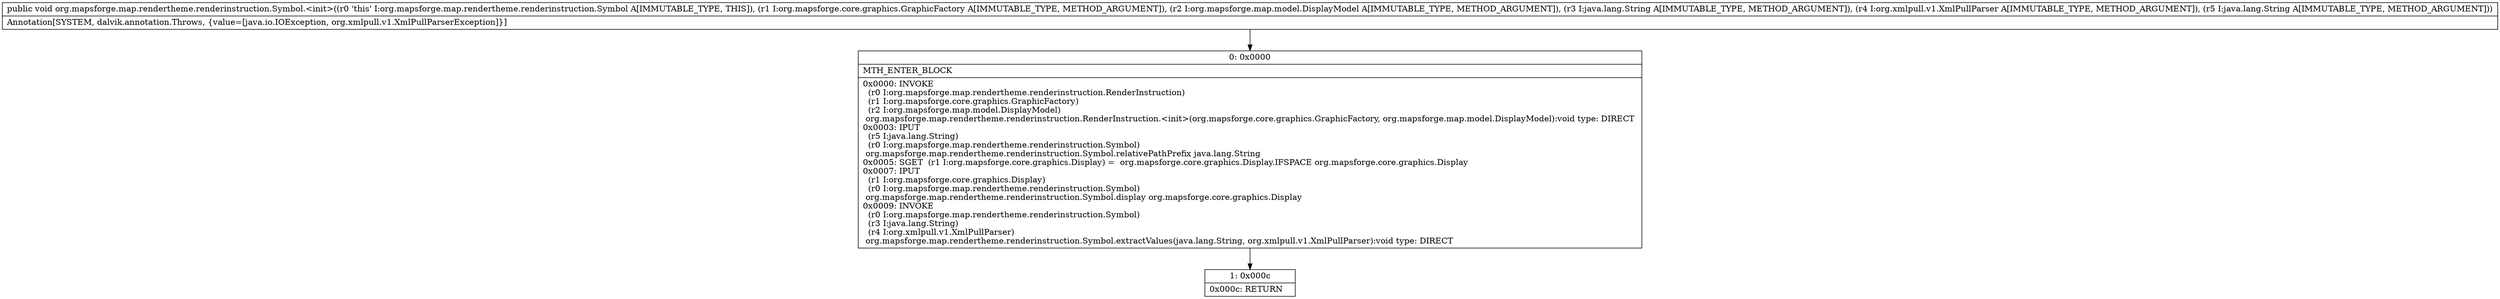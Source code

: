 digraph "CFG fororg.mapsforge.map.rendertheme.renderinstruction.Symbol.\<init\>(Lorg\/mapsforge\/core\/graphics\/GraphicFactory;Lorg\/mapsforge\/map\/model\/DisplayModel;Ljava\/lang\/String;Lorg\/xmlpull\/v1\/XmlPullParser;Ljava\/lang\/String;)V" {
Node_0 [shape=record,label="{0\:\ 0x0000|MTH_ENTER_BLOCK\l|0x0000: INVOKE  \l  (r0 I:org.mapsforge.map.rendertheme.renderinstruction.RenderInstruction)\l  (r1 I:org.mapsforge.core.graphics.GraphicFactory)\l  (r2 I:org.mapsforge.map.model.DisplayModel)\l org.mapsforge.map.rendertheme.renderinstruction.RenderInstruction.\<init\>(org.mapsforge.core.graphics.GraphicFactory, org.mapsforge.map.model.DisplayModel):void type: DIRECT \l0x0003: IPUT  \l  (r5 I:java.lang.String)\l  (r0 I:org.mapsforge.map.rendertheme.renderinstruction.Symbol)\l org.mapsforge.map.rendertheme.renderinstruction.Symbol.relativePathPrefix java.lang.String \l0x0005: SGET  (r1 I:org.mapsforge.core.graphics.Display) =  org.mapsforge.core.graphics.Display.IFSPACE org.mapsforge.core.graphics.Display \l0x0007: IPUT  \l  (r1 I:org.mapsforge.core.graphics.Display)\l  (r0 I:org.mapsforge.map.rendertheme.renderinstruction.Symbol)\l org.mapsforge.map.rendertheme.renderinstruction.Symbol.display org.mapsforge.core.graphics.Display \l0x0009: INVOKE  \l  (r0 I:org.mapsforge.map.rendertheme.renderinstruction.Symbol)\l  (r3 I:java.lang.String)\l  (r4 I:org.xmlpull.v1.XmlPullParser)\l org.mapsforge.map.rendertheme.renderinstruction.Symbol.extractValues(java.lang.String, org.xmlpull.v1.XmlPullParser):void type: DIRECT \l}"];
Node_1 [shape=record,label="{1\:\ 0x000c|0x000c: RETURN   \l}"];
MethodNode[shape=record,label="{public void org.mapsforge.map.rendertheme.renderinstruction.Symbol.\<init\>((r0 'this' I:org.mapsforge.map.rendertheme.renderinstruction.Symbol A[IMMUTABLE_TYPE, THIS]), (r1 I:org.mapsforge.core.graphics.GraphicFactory A[IMMUTABLE_TYPE, METHOD_ARGUMENT]), (r2 I:org.mapsforge.map.model.DisplayModel A[IMMUTABLE_TYPE, METHOD_ARGUMENT]), (r3 I:java.lang.String A[IMMUTABLE_TYPE, METHOD_ARGUMENT]), (r4 I:org.xmlpull.v1.XmlPullParser A[IMMUTABLE_TYPE, METHOD_ARGUMENT]), (r5 I:java.lang.String A[IMMUTABLE_TYPE, METHOD_ARGUMENT]))  | Annotation[SYSTEM, dalvik.annotation.Throws, \{value=[java.io.IOException, org.xmlpull.v1.XmlPullParserException]\}]\l}"];
MethodNode -> Node_0;
Node_0 -> Node_1;
}

